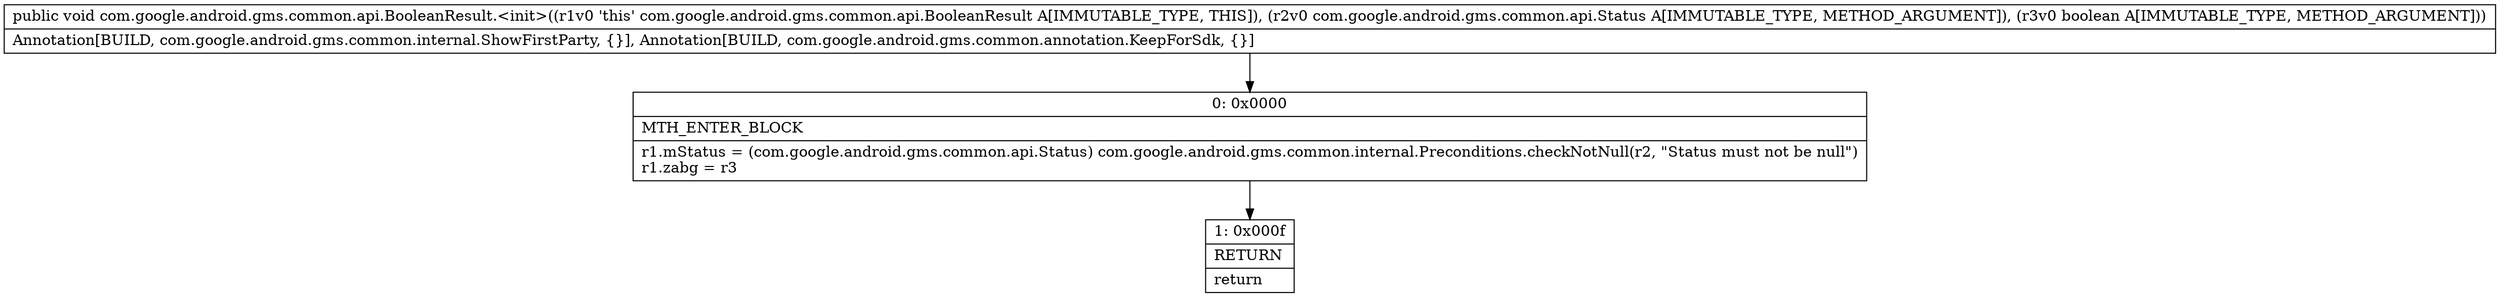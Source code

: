 digraph "CFG forcom.google.android.gms.common.api.BooleanResult.\<init\>(Lcom\/google\/android\/gms\/common\/api\/Status;Z)V" {
Node_0 [shape=record,label="{0\:\ 0x0000|MTH_ENTER_BLOCK\l|r1.mStatus = (com.google.android.gms.common.api.Status) com.google.android.gms.common.internal.Preconditions.checkNotNull(r2, \"Status must not be null\")\lr1.zabg = r3\l}"];
Node_1 [shape=record,label="{1\:\ 0x000f|RETURN\l|return\l}"];
MethodNode[shape=record,label="{public void com.google.android.gms.common.api.BooleanResult.\<init\>((r1v0 'this' com.google.android.gms.common.api.BooleanResult A[IMMUTABLE_TYPE, THIS]), (r2v0 com.google.android.gms.common.api.Status A[IMMUTABLE_TYPE, METHOD_ARGUMENT]), (r3v0 boolean A[IMMUTABLE_TYPE, METHOD_ARGUMENT]))  | Annotation[BUILD, com.google.android.gms.common.internal.ShowFirstParty, \{\}], Annotation[BUILD, com.google.android.gms.common.annotation.KeepForSdk, \{\}]\l}"];
MethodNode -> Node_0;
Node_0 -> Node_1;
}

